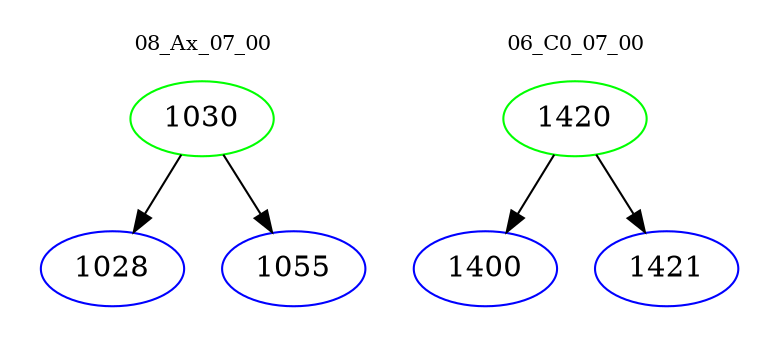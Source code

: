 digraph{
subgraph cluster_0 {
color = white
label = "08_Ax_07_00";
fontsize=10;
T0_1030 [label="1030", color="green"]
T0_1030 -> T0_1028 [color="black"]
T0_1028 [label="1028", color="blue"]
T0_1030 -> T0_1055 [color="black"]
T0_1055 [label="1055", color="blue"]
}
subgraph cluster_1 {
color = white
label = "06_C0_07_00";
fontsize=10;
T1_1420 [label="1420", color="green"]
T1_1420 -> T1_1400 [color="black"]
T1_1400 [label="1400", color="blue"]
T1_1420 -> T1_1421 [color="black"]
T1_1421 [label="1421", color="blue"]
}
}
